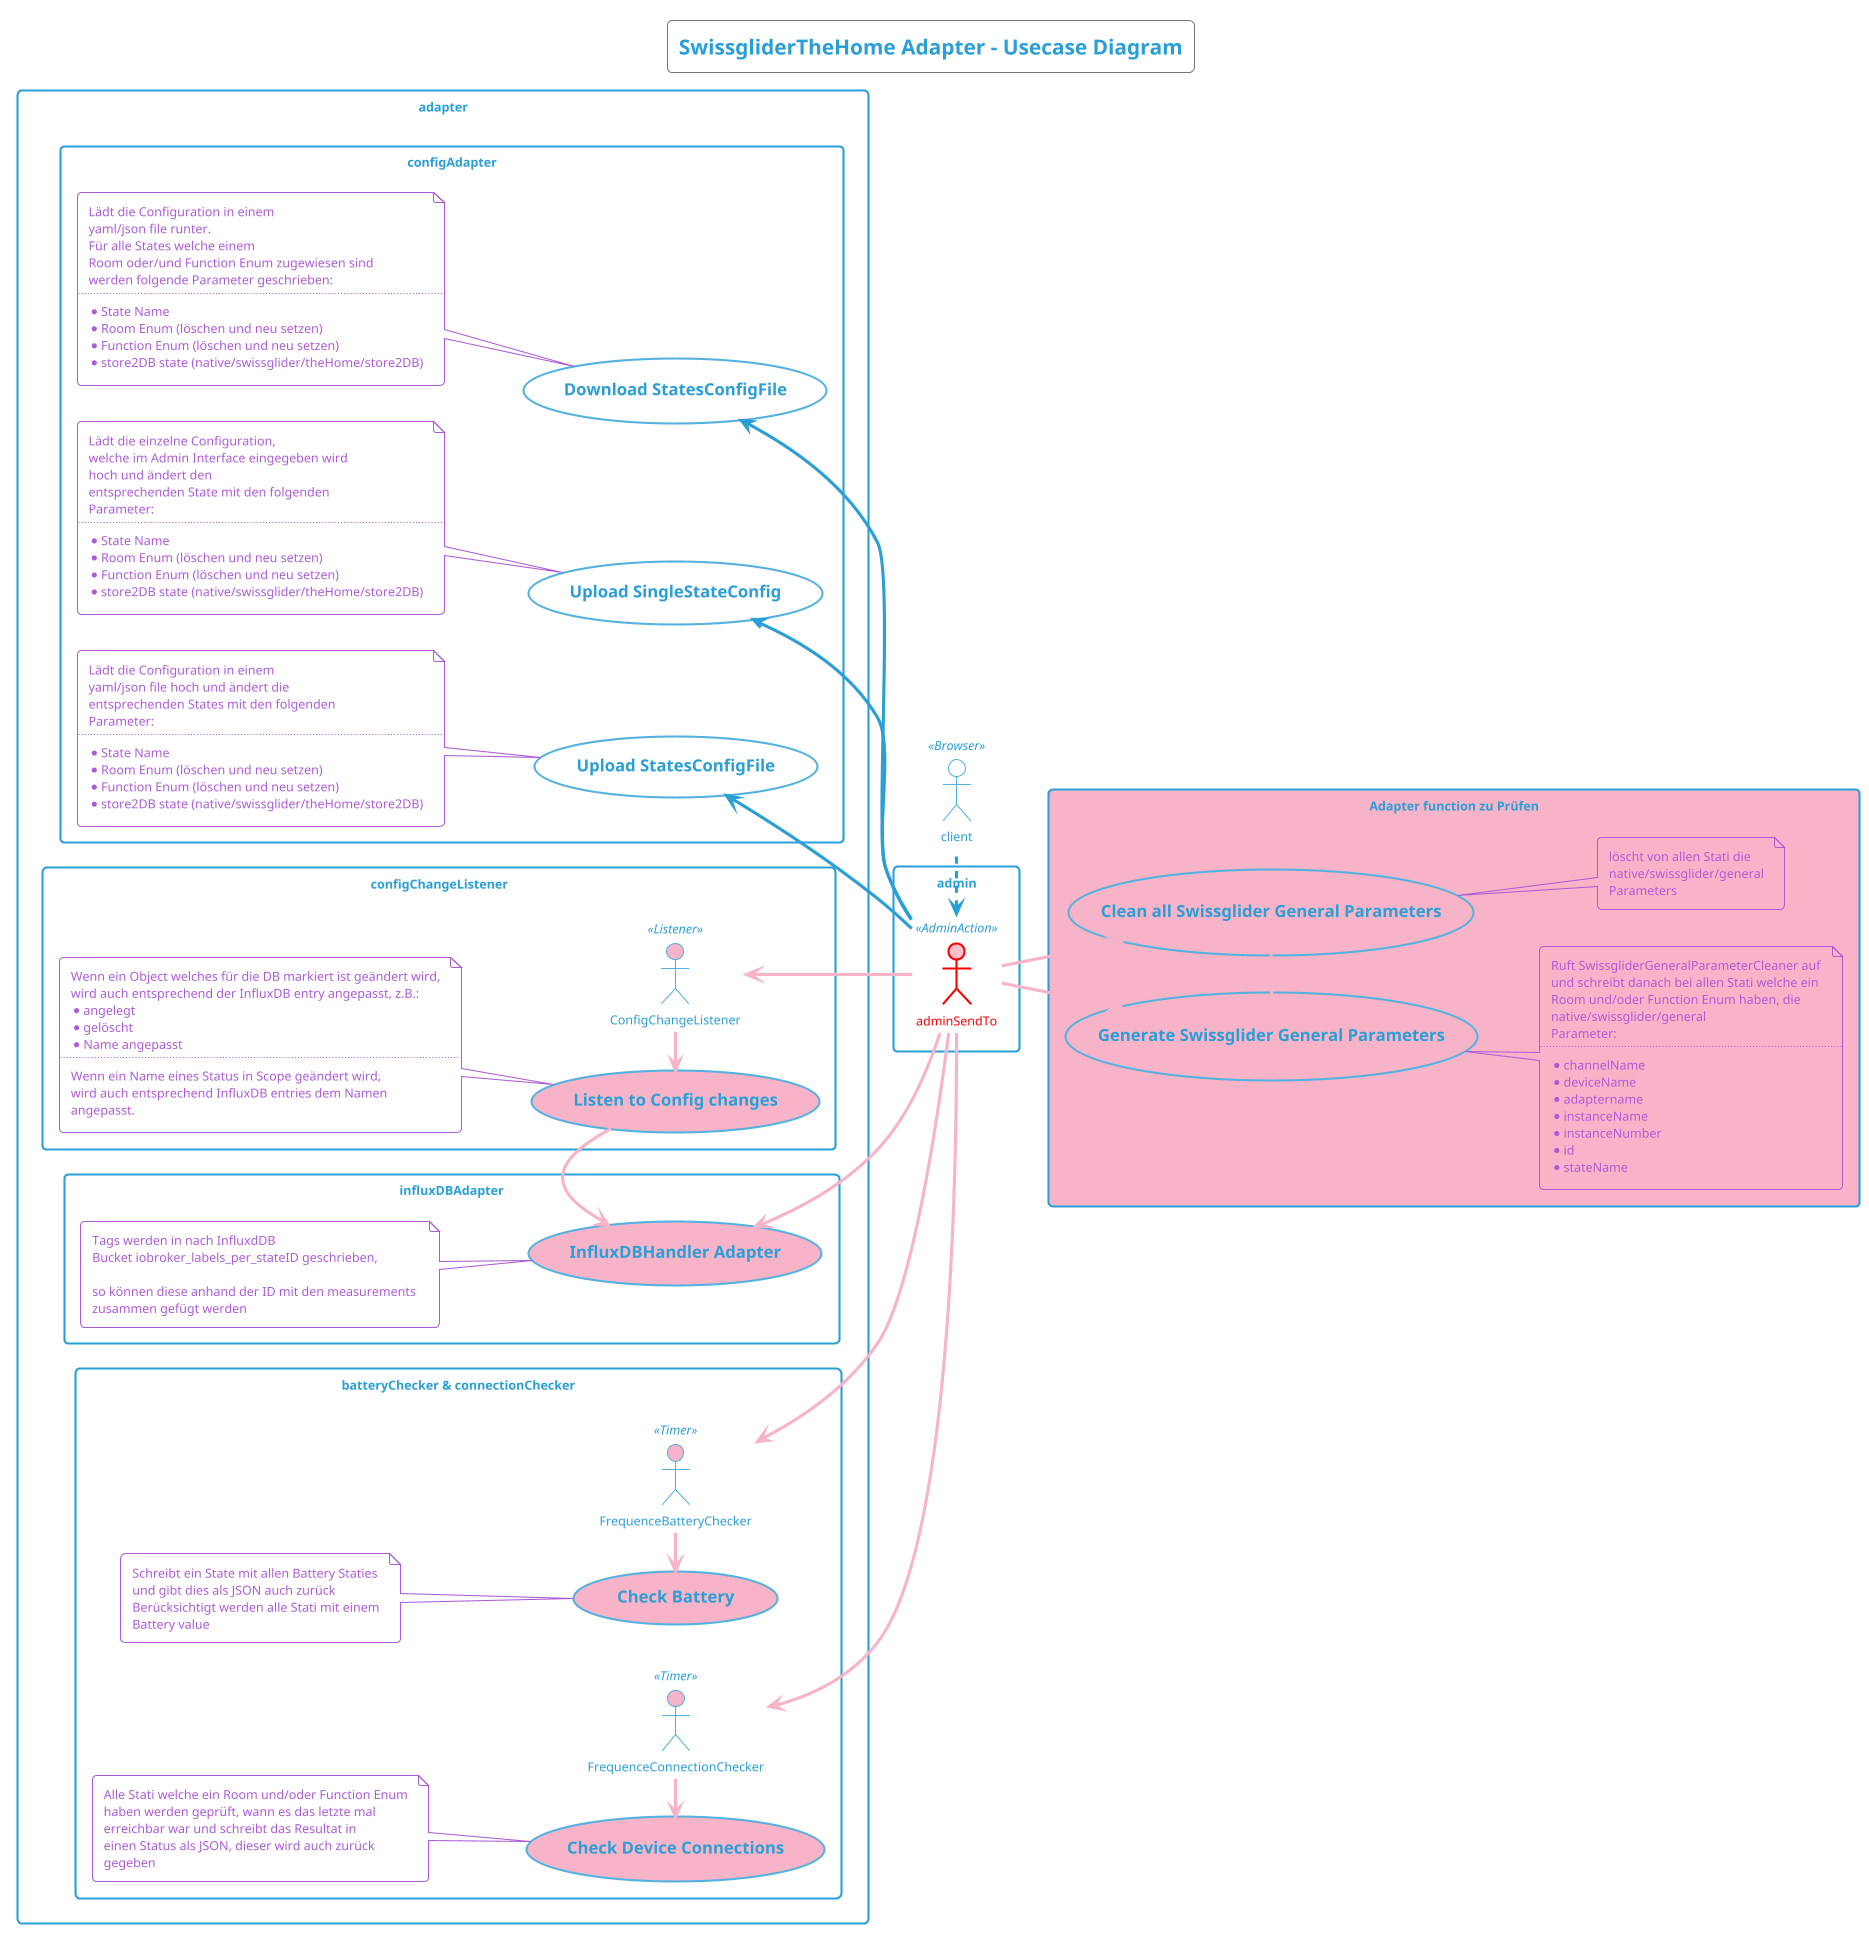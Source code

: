 @startuml
!theme cyborg-outline

title
    SwissgliderTheHome Adapter - Usecase Diagram
end title

actor client << Browser >>
rectangle admin {
    actor adminSendTo << AdminAction >> #pink;line:red;line.bold;text:red
}

rectangle adapter {
    rectangle "configAdapter" {
        usecase ConfigDownloader as "=Download StatesConfigFile"
            note top
                Lädt die Configuration in einem 
                yaml/json file runter. 
                Für alle States welche einem 
                Room oder/und Function Enum zugewiesen sind
                werden folgende Parameter geschrieben:
                ..
                * State Name
                * Room Enum (löschen und neu setzen)
                * Function Enum (löschen und neu setzen)
                * store2DB state (native/swissglider/theHome/store2DB)
            end note
        usecase SingleUploader as "=Upload SingleStateConfig"
            note top
                Lädt die einzelne Configuration, 
                welche im Admin Interface eingegeben wird 
                hoch und ändert den
                entsprechenden State mit den folgenden
                Parameter:
                ..
                * State Name
                * Room Enum (löschen und neu setzen)
                * Function Enum (löschen und neu setzen)
                * store2DB state (native/swissglider/theHome/store2DB)
            end note
        usecase ConfigUploader as "=Upload StatesConfigFile"
            note top
                Lädt die Configuration in einem 
                yaml/json file hoch und ändert die
                entsprechenden States mit den folgenden
                Parameter:
                ..
                * State Name
                * Room Enum (löschen und neu setzen)
                * Function Enum (löschen und neu setzen)
                * store2DB state (native/swissglider/theHome/store2DB)
            end note
    }

    rectangle "configChangeListener" {
        actor ConfigChangeListener << Listener >> #F7B4C8
        usecase ConfigChangePreWorker as "=Listen to Config changes" #F7B4C8
            note top
                Wenn ein Object welches für die DB markiert ist geändert wird,
                wird auch entsprechend der InfluxDB entry angepasst, z.B.:
                * angelegt
                * gelöscht
                * Name angepasst
                ..
                Wenn ein Name eines Status in Scope geändert wird, 
                wird auch entsprechend InfluxDB entries dem Namen
                angepasst.
            end note
    }

    rectangle "influxDBAdapter" {
        usecase InfluxDBConverter as "=InfluxDBHandler Adapter" #F7B4C8
            note top
                Tags werden in nach InfluxdDB 
                Bucket iobroker_labels_per_stateID geschrieben,
                
                so können diese anhand der ID mit den measurements 
                zusammen gefügt werden
            end note
    }

    rectangle "batteryChecker & connectionChecker" {
        actor FrequenceBatteryChecker << Timer >> #F7B4C8
        actor FrequenceConnectionChecker << Timer >> #F7B4C8
        usecase BatteryChecker as "=Check Battery" #F7B4C8
            note top
                Schreibt ein State mit allen Battery Staties
                und gibt dies als JSON auch zurück
                Berücksichtigt werden alle Stati mit einem
                Battery value
            end note
        usecase ConnectionChecker as "=Check Device Connections" #F7B4C8
            note top 
                Alle Stati welche ein Room und/oder Function Enum
                haben werden geprüft, wann es das letzte mal
                erreichbar war und schreibt das Resultat in
                einen Status als JSON, dieser wird auch zurück
                gegeben
            end note
    }
}
rectangle adapter1 as "Adapter function zu Prüfen" #F7B4C8 {
    usecase SwissgliderGeneralParameterGenerator as "=Generate Swissglider General Parameters"
        note bottom
            Ruft SwissgliderGeneralParameterCleaner auf
            und schreibt danach bei allen Stati welche ein 
            Room und/oder Function Enum haben, die
            native/swissglider/general
            Parameter:
            ..
            * channelName
            * deviceName
            * adaptername
            * instanceName
            * instanceNumber
            * id
            * stateName
        end note
    usecase SwissgliderGeneralParameterCleaner as "=Clean all Swissglider General Parameters"
        note bottom
            löscht von allen Stati die 
            native/swissglider/general
            Parameters
        end note
}

left to right direction
client -left..> adminSendTo
adminSendTo -up-> ConfigUploader
adminSendTo -up-> SingleUploader
adminSendTo -up-> ConfigDownloader
adminSendTo -up-> ConfigChangeListener  #F7B4C8
adminSendTo -up-> FrequenceBatteryChecker  #F7B4C8
adminSendTo -up-> FrequenceConnectionChecker  #F7B4C8
adminSendTo -up-> InfluxDBConverter  #F7B4C8
adminSendTo -down-> SwissgliderGeneralParameterGenerator  #F7B4C8
adminSendTo -down-> SwissgliderGeneralParameterCleaner  #F7B4C8
SwissgliderGeneralParameterGenerator -> SwissgliderGeneralParameterCleaner  #F7B4C8

FrequenceBatteryChecker -left-> BatteryChecker  #F7B4C8
FrequenceConnectionChecker -left-> ConnectionChecker  #F7B4C8
ConfigChangeListener -left-> ConfigChangePreWorker  #F7B4C8

ConfigChangePreWorker -> InfluxDBConverter  #F7B4C8

@enduml